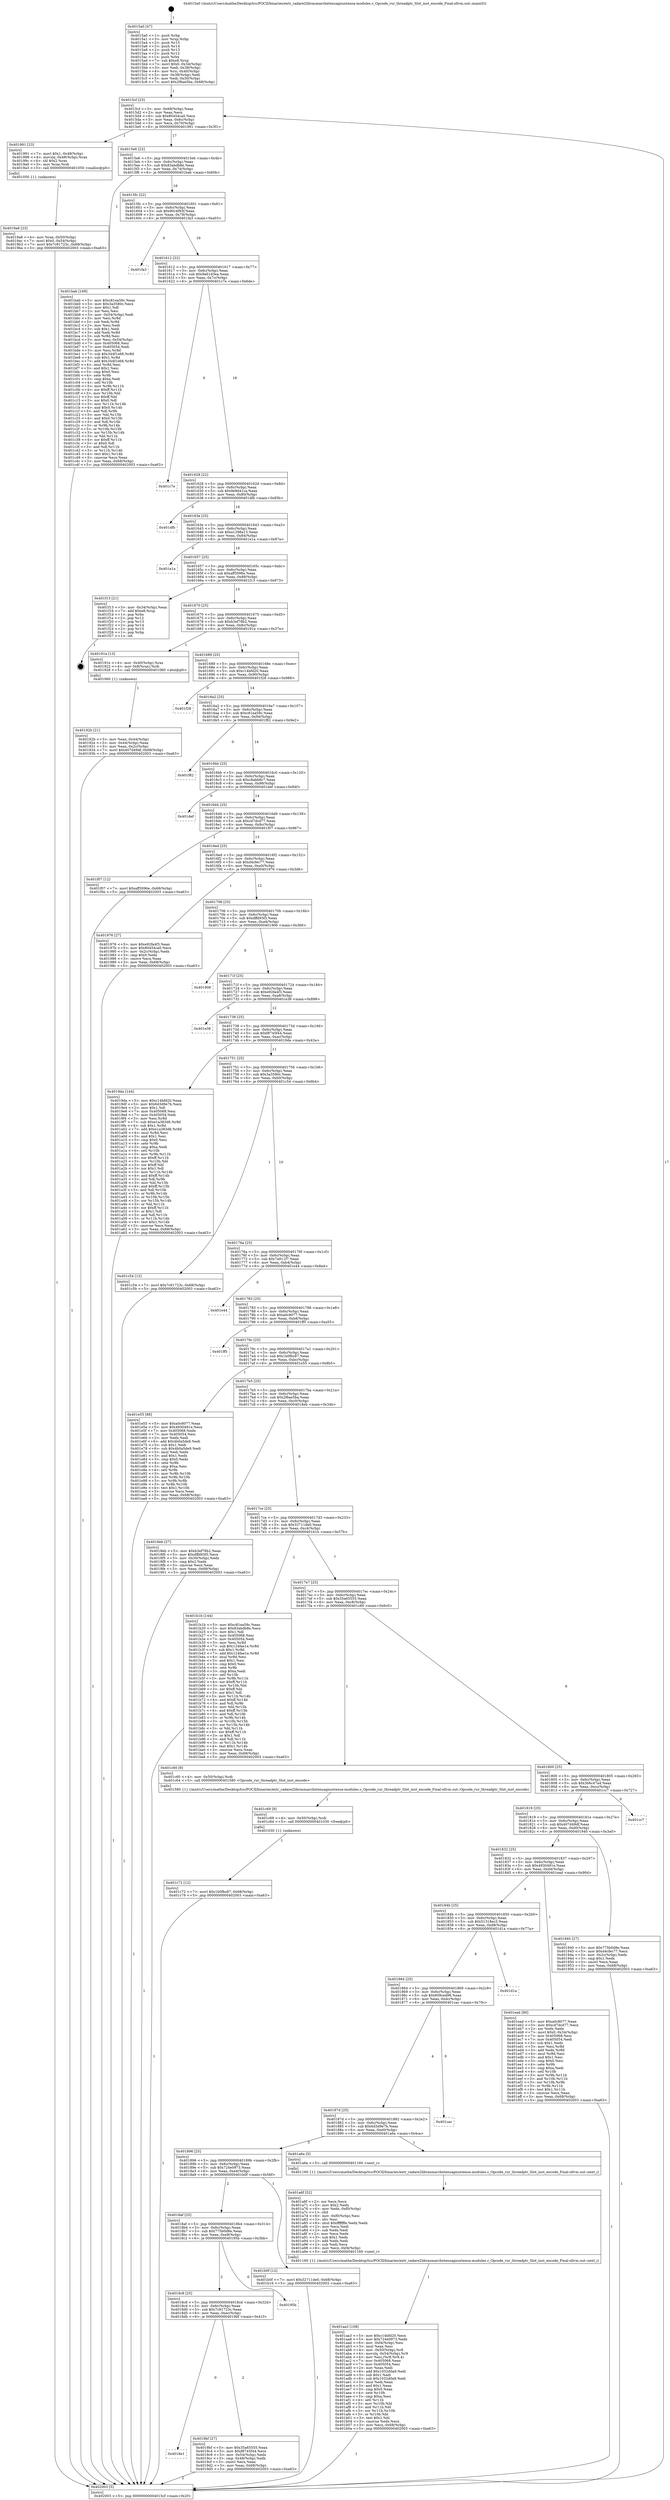 digraph "0x4015a0" {
  label = "0x4015a0 (/mnt/c/Users/mathe/Desktop/tcc/POCII/binaries/extr_radare2librasmarchxtensagnuxtensa-modules.c_Opcode_rur_threadptr_Slot_inst_encode_Final-ollvm.out::main(0))"
  labelloc = "t"
  node[shape=record]

  Entry [label="",width=0.3,height=0.3,shape=circle,fillcolor=black,style=filled]
  "0x4015cf" [label="{
     0x4015cf [23]\l
     | [instrs]\l
     &nbsp;&nbsp;0x4015cf \<+3\>: mov -0x68(%rbp),%eax\l
     &nbsp;&nbsp;0x4015d2 \<+2\>: mov %eax,%ecx\l
     &nbsp;&nbsp;0x4015d4 \<+6\>: sub $0x80454ca0,%ecx\l
     &nbsp;&nbsp;0x4015da \<+3\>: mov %eax,-0x6c(%rbp)\l
     &nbsp;&nbsp;0x4015dd \<+3\>: mov %ecx,-0x70(%rbp)\l
     &nbsp;&nbsp;0x4015e0 \<+6\>: je 0000000000401991 \<main+0x3f1\>\l
  }"]
  "0x401991" [label="{
     0x401991 [23]\l
     | [instrs]\l
     &nbsp;&nbsp;0x401991 \<+7\>: movl $0x1,-0x48(%rbp)\l
     &nbsp;&nbsp;0x401998 \<+4\>: movslq -0x48(%rbp),%rax\l
     &nbsp;&nbsp;0x40199c \<+4\>: shl $0x2,%rax\l
     &nbsp;&nbsp;0x4019a0 \<+3\>: mov %rax,%rdi\l
     &nbsp;&nbsp;0x4019a3 \<+5\>: call 0000000000401050 \<malloc@plt\>\l
     | [calls]\l
     &nbsp;&nbsp;0x401050 \{1\} (unknown)\l
  }"]
  "0x4015e6" [label="{
     0x4015e6 [22]\l
     | [instrs]\l
     &nbsp;&nbsp;0x4015e6 \<+5\>: jmp 00000000004015eb \<main+0x4b\>\l
     &nbsp;&nbsp;0x4015eb \<+3\>: mov -0x6c(%rbp),%eax\l
     &nbsp;&nbsp;0x4015ee \<+5\>: sub $0x83abdb8e,%eax\l
     &nbsp;&nbsp;0x4015f3 \<+3\>: mov %eax,-0x74(%rbp)\l
     &nbsp;&nbsp;0x4015f6 \<+6\>: je 0000000000401bab \<main+0x60b\>\l
  }"]
  Exit [label="",width=0.3,height=0.3,shape=circle,fillcolor=black,style=filled,peripheries=2]
  "0x401bab" [label="{
     0x401bab [169]\l
     | [instrs]\l
     &nbsp;&nbsp;0x401bab \<+5\>: mov $0xc81ea59c,%eax\l
     &nbsp;&nbsp;0x401bb0 \<+5\>: mov $0x3a3580c,%ecx\l
     &nbsp;&nbsp;0x401bb5 \<+2\>: mov $0x1,%dl\l
     &nbsp;&nbsp;0x401bb7 \<+2\>: xor %esi,%esi\l
     &nbsp;&nbsp;0x401bb9 \<+3\>: mov -0x54(%rbp),%edi\l
     &nbsp;&nbsp;0x401bbc \<+3\>: mov %esi,%r8d\l
     &nbsp;&nbsp;0x401bbf \<+3\>: sub %edi,%r8d\l
     &nbsp;&nbsp;0x401bc2 \<+2\>: mov %esi,%edi\l
     &nbsp;&nbsp;0x401bc4 \<+3\>: sub $0x1,%edi\l
     &nbsp;&nbsp;0x401bc7 \<+3\>: add %edi,%r8d\l
     &nbsp;&nbsp;0x401bca \<+3\>: sub %r8d,%esi\l
     &nbsp;&nbsp;0x401bcd \<+3\>: mov %esi,-0x54(%rbp)\l
     &nbsp;&nbsp;0x401bd0 \<+7\>: mov 0x405068,%esi\l
     &nbsp;&nbsp;0x401bd7 \<+7\>: mov 0x405054,%edi\l
     &nbsp;&nbsp;0x401bde \<+3\>: mov %esi,%r8d\l
     &nbsp;&nbsp;0x401be1 \<+7\>: sub $0x344f1e68,%r8d\l
     &nbsp;&nbsp;0x401be8 \<+4\>: sub $0x1,%r8d\l
     &nbsp;&nbsp;0x401bec \<+7\>: add $0x344f1e68,%r8d\l
     &nbsp;&nbsp;0x401bf3 \<+4\>: imul %r8d,%esi\l
     &nbsp;&nbsp;0x401bf7 \<+3\>: and $0x1,%esi\l
     &nbsp;&nbsp;0x401bfa \<+3\>: cmp $0x0,%esi\l
     &nbsp;&nbsp;0x401bfd \<+4\>: sete %r9b\l
     &nbsp;&nbsp;0x401c01 \<+3\>: cmp $0xa,%edi\l
     &nbsp;&nbsp;0x401c04 \<+4\>: setl %r10b\l
     &nbsp;&nbsp;0x401c08 \<+3\>: mov %r9b,%r11b\l
     &nbsp;&nbsp;0x401c0b \<+4\>: xor $0xff,%r11b\l
     &nbsp;&nbsp;0x401c0f \<+3\>: mov %r10b,%bl\l
     &nbsp;&nbsp;0x401c12 \<+3\>: xor $0xff,%bl\l
     &nbsp;&nbsp;0x401c15 \<+3\>: xor $0x0,%dl\l
     &nbsp;&nbsp;0x401c18 \<+3\>: mov %r11b,%r14b\l
     &nbsp;&nbsp;0x401c1b \<+4\>: and $0x0,%r14b\l
     &nbsp;&nbsp;0x401c1f \<+3\>: and %dl,%r9b\l
     &nbsp;&nbsp;0x401c22 \<+3\>: mov %bl,%r15b\l
     &nbsp;&nbsp;0x401c25 \<+4\>: and $0x0,%r15b\l
     &nbsp;&nbsp;0x401c29 \<+3\>: and %dl,%r10b\l
     &nbsp;&nbsp;0x401c2c \<+3\>: or %r9b,%r14b\l
     &nbsp;&nbsp;0x401c2f \<+3\>: or %r10b,%r15b\l
     &nbsp;&nbsp;0x401c32 \<+3\>: xor %r15b,%r14b\l
     &nbsp;&nbsp;0x401c35 \<+3\>: or %bl,%r11b\l
     &nbsp;&nbsp;0x401c38 \<+4\>: xor $0xff,%r11b\l
     &nbsp;&nbsp;0x401c3c \<+3\>: or $0x0,%dl\l
     &nbsp;&nbsp;0x401c3f \<+3\>: and %dl,%r11b\l
     &nbsp;&nbsp;0x401c42 \<+3\>: or %r11b,%r14b\l
     &nbsp;&nbsp;0x401c45 \<+4\>: test $0x1,%r14b\l
     &nbsp;&nbsp;0x401c49 \<+3\>: cmovne %ecx,%eax\l
     &nbsp;&nbsp;0x401c4c \<+3\>: mov %eax,-0x68(%rbp)\l
     &nbsp;&nbsp;0x401c4f \<+5\>: jmp 0000000000402003 \<main+0xa63\>\l
  }"]
  "0x4015fc" [label="{
     0x4015fc [22]\l
     | [instrs]\l
     &nbsp;&nbsp;0x4015fc \<+5\>: jmp 0000000000401601 \<main+0x61\>\l
     &nbsp;&nbsp;0x401601 \<+3\>: mov -0x6c(%rbp),%eax\l
     &nbsp;&nbsp;0x401604 \<+5\>: sub $0x90c4f93f,%eax\l
     &nbsp;&nbsp;0x401609 \<+3\>: mov %eax,-0x78(%rbp)\l
     &nbsp;&nbsp;0x40160c \<+6\>: je 0000000000401fa3 \<main+0xa03\>\l
  }"]
  "0x401c72" [label="{
     0x401c72 [12]\l
     | [instrs]\l
     &nbsp;&nbsp;0x401c72 \<+7\>: movl $0x1b0fbc87,-0x68(%rbp)\l
     &nbsp;&nbsp;0x401c79 \<+5\>: jmp 0000000000402003 \<main+0xa63\>\l
  }"]
  "0x401fa3" [label="{
     0x401fa3\l
  }", style=dashed]
  "0x401612" [label="{
     0x401612 [22]\l
     | [instrs]\l
     &nbsp;&nbsp;0x401612 \<+5\>: jmp 0000000000401617 \<main+0x77\>\l
     &nbsp;&nbsp;0x401617 \<+3\>: mov -0x6c(%rbp),%eax\l
     &nbsp;&nbsp;0x40161a \<+5\>: sub $0x9a61d3ea,%eax\l
     &nbsp;&nbsp;0x40161f \<+3\>: mov %eax,-0x7c(%rbp)\l
     &nbsp;&nbsp;0x401622 \<+6\>: je 0000000000401c7e \<main+0x6de\>\l
  }"]
  "0x401c69" [label="{
     0x401c69 [9]\l
     | [instrs]\l
     &nbsp;&nbsp;0x401c69 \<+4\>: mov -0x50(%rbp),%rdi\l
     &nbsp;&nbsp;0x401c6d \<+5\>: call 0000000000401030 \<free@plt\>\l
     | [calls]\l
     &nbsp;&nbsp;0x401030 \{1\} (unknown)\l
  }"]
  "0x401c7e" [label="{
     0x401c7e\l
  }", style=dashed]
  "0x401628" [label="{
     0x401628 [22]\l
     | [instrs]\l
     &nbsp;&nbsp;0x401628 \<+5\>: jmp 000000000040162d \<main+0x8d\>\l
     &nbsp;&nbsp;0x40162d \<+3\>: mov -0x6c(%rbp),%eax\l
     &nbsp;&nbsp;0x401630 \<+5\>: sub $0x9e9d41ca,%eax\l
     &nbsp;&nbsp;0x401635 \<+3\>: mov %eax,-0x80(%rbp)\l
     &nbsp;&nbsp;0x401638 \<+6\>: je 0000000000401dfb \<main+0x85b\>\l
  }"]
  "0x401aa3" [label="{
     0x401aa3 [108]\l
     | [instrs]\l
     &nbsp;&nbsp;0x401aa3 \<+5\>: mov $0xc14bfd20,%ecx\l
     &nbsp;&nbsp;0x401aa8 \<+5\>: mov $0x724e0973,%edx\l
     &nbsp;&nbsp;0x401aad \<+6\>: mov -0xf4(%rbp),%esi\l
     &nbsp;&nbsp;0x401ab3 \<+3\>: imul %eax,%esi\l
     &nbsp;&nbsp;0x401ab6 \<+4\>: mov -0x50(%rbp),%r8\l
     &nbsp;&nbsp;0x401aba \<+4\>: movslq -0x54(%rbp),%r9\l
     &nbsp;&nbsp;0x401abe \<+4\>: mov %esi,(%r8,%r9,4)\l
     &nbsp;&nbsp;0x401ac2 \<+7\>: mov 0x405068,%eax\l
     &nbsp;&nbsp;0x401ac9 \<+7\>: mov 0x405054,%esi\l
     &nbsp;&nbsp;0x401ad0 \<+2\>: mov %eax,%edi\l
     &nbsp;&nbsp;0x401ad2 \<+6\>: add $0x1032d0a9,%edi\l
     &nbsp;&nbsp;0x401ad8 \<+3\>: sub $0x1,%edi\l
     &nbsp;&nbsp;0x401adb \<+6\>: sub $0x1032d0a9,%edi\l
     &nbsp;&nbsp;0x401ae1 \<+3\>: imul %edi,%eax\l
     &nbsp;&nbsp;0x401ae4 \<+3\>: and $0x1,%eax\l
     &nbsp;&nbsp;0x401ae7 \<+3\>: cmp $0x0,%eax\l
     &nbsp;&nbsp;0x401aea \<+4\>: sete %r10b\l
     &nbsp;&nbsp;0x401aee \<+3\>: cmp $0xa,%esi\l
     &nbsp;&nbsp;0x401af1 \<+4\>: setl %r11b\l
     &nbsp;&nbsp;0x401af5 \<+3\>: mov %r10b,%bl\l
     &nbsp;&nbsp;0x401af8 \<+3\>: and %r11b,%bl\l
     &nbsp;&nbsp;0x401afb \<+3\>: xor %r11b,%r10b\l
     &nbsp;&nbsp;0x401afe \<+3\>: or %r10b,%bl\l
     &nbsp;&nbsp;0x401b01 \<+3\>: test $0x1,%bl\l
     &nbsp;&nbsp;0x401b04 \<+3\>: cmovne %edx,%ecx\l
     &nbsp;&nbsp;0x401b07 \<+3\>: mov %ecx,-0x68(%rbp)\l
     &nbsp;&nbsp;0x401b0a \<+5\>: jmp 0000000000402003 \<main+0xa63\>\l
  }"]
  "0x401dfb" [label="{
     0x401dfb\l
  }", style=dashed]
  "0x40163e" [label="{
     0x40163e [25]\l
     | [instrs]\l
     &nbsp;&nbsp;0x40163e \<+5\>: jmp 0000000000401643 \<main+0xa3\>\l
     &nbsp;&nbsp;0x401643 \<+3\>: mov -0x6c(%rbp),%eax\l
     &nbsp;&nbsp;0x401646 \<+5\>: sub $0xa1298a13,%eax\l
     &nbsp;&nbsp;0x40164b \<+6\>: mov %eax,-0x84(%rbp)\l
     &nbsp;&nbsp;0x401651 \<+6\>: je 0000000000401e1a \<main+0x87a\>\l
  }"]
  "0x401a6f" [label="{
     0x401a6f [52]\l
     | [instrs]\l
     &nbsp;&nbsp;0x401a6f \<+2\>: xor %ecx,%ecx\l
     &nbsp;&nbsp;0x401a71 \<+5\>: mov $0x2,%edx\l
     &nbsp;&nbsp;0x401a76 \<+6\>: mov %edx,-0xf0(%rbp)\l
     &nbsp;&nbsp;0x401a7c \<+1\>: cltd\l
     &nbsp;&nbsp;0x401a7d \<+6\>: mov -0xf0(%rbp),%esi\l
     &nbsp;&nbsp;0x401a83 \<+2\>: idiv %esi\l
     &nbsp;&nbsp;0x401a85 \<+6\>: imul $0xfffffffe,%edx,%edx\l
     &nbsp;&nbsp;0x401a8b \<+2\>: mov %ecx,%edi\l
     &nbsp;&nbsp;0x401a8d \<+2\>: sub %edx,%edi\l
     &nbsp;&nbsp;0x401a8f \<+2\>: mov %ecx,%edx\l
     &nbsp;&nbsp;0x401a91 \<+3\>: sub $0x1,%edx\l
     &nbsp;&nbsp;0x401a94 \<+2\>: add %edx,%edi\l
     &nbsp;&nbsp;0x401a96 \<+2\>: sub %edi,%ecx\l
     &nbsp;&nbsp;0x401a98 \<+6\>: mov %ecx,-0xf4(%rbp)\l
     &nbsp;&nbsp;0x401a9e \<+5\>: call 0000000000401160 \<next_i\>\l
     | [calls]\l
     &nbsp;&nbsp;0x401160 \{1\} (/mnt/c/Users/mathe/Desktop/tcc/POCII/binaries/extr_radare2librasmarchxtensagnuxtensa-modules.c_Opcode_rur_threadptr_Slot_inst_encode_Final-ollvm.out::next_i)\l
  }"]
  "0x401e1a" [label="{
     0x401e1a\l
  }", style=dashed]
  "0x401657" [label="{
     0x401657 [25]\l
     | [instrs]\l
     &nbsp;&nbsp;0x401657 \<+5\>: jmp 000000000040165c \<main+0xbc\>\l
     &nbsp;&nbsp;0x40165c \<+3\>: mov -0x6c(%rbp),%eax\l
     &nbsp;&nbsp;0x40165f \<+5\>: sub $0xaff3096e,%eax\l
     &nbsp;&nbsp;0x401664 \<+6\>: mov %eax,-0x88(%rbp)\l
     &nbsp;&nbsp;0x40166a \<+6\>: je 0000000000401f13 \<main+0x973\>\l
  }"]
  "0x4018e1" [label="{
     0x4018e1\l
  }", style=dashed]
  "0x401f13" [label="{
     0x401f13 [21]\l
     | [instrs]\l
     &nbsp;&nbsp;0x401f13 \<+3\>: mov -0x34(%rbp),%eax\l
     &nbsp;&nbsp;0x401f16 \<+7\>: add $0xe8,%rsp\l
     &nbsp;&nbsp;0x401f1d \<+1\>: pop %rbx\l
     &nbsp;&nbsp;0x401f1e \<+2\>: pop %r12\l
     &nbsp;&nbsp;0x401f20 \<+2\>: pop %r13\l
     &nbsp;&nbsp;0x401f22 \<+2\>: pop %r14\l
     &nbsp;&nbsp;0x401f24 \<+2\>: pop %r15\l
     &nbsp;&nbsp;0x401f26 \<+1\>: pop %rbp\l
     &nbsp;&nbsp;0x401f27 \<+1\>: ret\l
  }"]
  "0x401670" [label="{
     0x401670 [25]\l
     | [instrs]\l
     &nbsp;&nbsp;0x401670 \<+5\>: jmp 0000000000401675 \<main+0xd5\>\l
     &nbsp;&nbsp;0x401675 \<+3\>: mov -0x6c(%rbp),%eax\l
     &nbsp;&nbsp;0x401678 \<+5\>: sub $0xb3ef78b2,%eax\l
     &nbsp;&nbsp;0x40167d \<+6\>: mov %eax,-0x8c(%rbp)\l
     &nbsp;&nbsp;0x401683 \<+6\>: je 000000000040191e \<main+0x37e\>\l
  }"]
  "0x4019bf" [label="{
     0x4019bf [27]\l
     | [instrs]\l
     &nbsp;&nbsp;0x4019bf \<+5\>: mov $0x35a65555,%eax\l
     &nbsp;&nbsp;0x4019c4 \<+5\>: mov $0xf8745f44,%ecx\l
     &nbsp;&nbsp;0x4019c9 \<+3\>: mov -0x54(%rbp),%edx\l
     &nbsp;&nbsp;0x4019cc \<+3\>: cmp -0x48(%rbp),%edx\l
     &nbsp;&nbsp;0x4019cf \<+3\>: cmovl %ecx,%eax\l
     &nbsp;&nbsp;0x4019d2 \<+3\>: mov %eax,-0x68(%rbp)\l
     &nbsp;&nbsp;0x4019d5 \<+5\>: jmp 0000000000402003 \<main+0xa63\>\l
  }"]
  "0x40191e" [label="{
     0x40191e [13]\l
     | [instrs]\l
     &nbsp;&nbsp;0x40191e \<+4\>: mov -0x40(%rbp),%rax\l
     &nbsp;&nbsp;0x401922 \<+4\>: mov 0x8(%rax),%rdi\l
     &nbsp;&nbsp;0x401926 \<+5\>: call 0000000000401060 \<atoi@plt\>\l
     | [calls]\l
     &nbsp;&nbsp;0x401060 \{1\} (unknown)\l
  }"]
  "0x401689" [label="{
     0x401689 [25]\l
     | [instrs]\l
     &nbsp;&nbsp;0x401689 \<+5\>: jmp 000000000040168e \<main+0xee\>\l
     &nbsp;&nbsp;0x40168e \<+3\>: mov -0x6c(%rbp),%eax\l
     &nbsp;&nbsp;0x401691 \<+5\>: sub $0xc14bfd20,%eax\l
     &nbsp;&nbsp;0x401696 \<+6\>: mov %eax,-0x90(%rbp)\l
     &nbsp;&nbsp;0x40169c \<+6\>: je 0000000000401f28 \<main+0x988\>\l
  }"]
  "0x4018c8" [label="{
     0x4018c8 [25]\l
     | [instrs]\l
     &nbsp;&nbsp;0x4018c8 \<+5\>: jmp 00000000004018cd \<main+0x32d\>\l
     &nbsp;&nbsp;0x4018cd \<+3\>: mov -0x6c(%rbp),%eax\l
     &nbsp;&nbsp;0x4018d0 \<+5\>: sub $0x7c91723c,%eax\l
     &nbsp;&nbsp;0x4018d5 \<+6\>: mov %eax,-0xec(%rbp)\l
     &nbsp;&nbsp;0x4018db \<+6\>: je 00000000004019bf \<main+0x41f\>\l
  }"]
  "0x401f28" [label="{
     0x401f28\l
  }", style=dashed]
  "0x4016a2" [label="{
     0x4016a2 [25]\l
     | [instrs]\l
     &nbsp;&nbsp;0x4016a2 \<+5\>: jmp 00000000004016a7 \<main+0x107\>\l
     &nbsp;&nbsp;0x4016a7 \<+3\>: mov -0x6c(%rbp),%eax\l
     &nbsp;&nbsp;0x4016aa \<+5\>: sub $0xc81ea59c,%eax\l
     &nbsp;&nbsp;0x4016af \<+6\>: mov %eax,-0x94(%rbp)\l
     &nbsp;&nbsp;0x4016b5 \<+6\>: je 0000000000401f82 \<main+0x9e2\>\l
  }"]
  "0x40195b" [label="{
     0x40195b\l
  }", style=dashed]
  "0x401f82" [label="{
     0x401f82\l
  }", style=dashed]
  "0x4016bb" [label="{
     0x4016bb [25]\l
     | [instrs]\l
     &nbsp;&nbsp;0x4016bb \<+5\>: jmp 00000000004016c0 \<main+0x120\>\l
     &nbsp;&nbsp;0x4016c0 \<+3\>: mov -0x6c(%rbp),%eax\l
     &nbsp;&nbsp;0x4016c3 \<+5\>: sub $0xc8abb8c7,%eax\l
     &nbsp;&nbsp;0x4016c8 \<+6\>: mov %eax,-0x98(%rbp)\l
     &nbsp;&nbsp;0x4016ce \<+6\>: je 0000000000401def \<main+0x84f\>\l
  }"]
  "0x4018af" [label="{
     0x4018af [25]\l
     | [instrs]\l
     &nbsp;&nbsp;0x4018af \<+5\>: jmp 00000000004018b4 \<main+0x314\>\l
     &nbsp;&nbsp;0x4018b4 \<+3\>: mov -0x6c(%rbp),%eax\l
     &nbsp;&nbsp;0x4018b7 \<+5\>: sub $0x775b0d8e,%eax\l
     &nbsp;&nbsp;0x4018bc \<+6\>: mov %eax,-0xe8(%rbp)\l
     &nbsp;&nbsp;0x4018c2 \<+6\>: je 000000000040195b \<main+0x3bb\>\l
  }"]
  "0x401def" [label="{
     0x401def\l
  }", style=dashed]
  "0x4016d4" [label="{
     0x4016d4 [25]\l
     | [instrs]\l
     &nbsp;&nbsp;0x4016d4 \<+5\>: jmp 00000000004016d9 \<main+0x139\>\l
     &nbsp;&nbsp;0x4016d9 \<+3\>: mov -0x6c(%rbp),%eax\l
     &nbsp;&nbsp;0x4016dc \<+5\>: sub $0xcd7dcd77,%eax\l
     &nbsp;&nbsp;0x4016e1 \<+6\>: mov %eax,-0x9c(%rbp)\l
     &nbsp;&nbsp;0x4016e7 \<+6\>: je 0000000000401f07 \<main+0x967\>\l
  }"]
  "0x401b0f" [label="{
     0x401b0f [12]\l
     | [instrs]\l
     &nbsp;&nbsp;0x401b0f \<+7\>: movl $0x32711de0,-0x68(%rbp)\l
     &nbsp;&nbsp;0x401b16 \<+5\>: jmp 0000000000402003 \<main+0xa63\>\l
  }"]
  "0x401f07" [label="{
     0x401f07 [12]\l
     | [instrs]\l
     &nbsp;&nbsp;0x401f07 \<+7\>: movl $0xaff3096e,-0x68(%rbp)\l
     &nbsp;&nbsp;0x401f0e \<+5\>: jmp 0000000000402003 \<main+0xa63\>\l
  }"]
  "0x4016ed" [label="{
     0x4016ed [25]\l
     | [instrs]\l
     &nbsp;&nbsp;0x4016ed \<+5\>: jmp 00000000004016f2 \<main+0x152\>\l
     &nbsp;&nbsp;0x4016f2 \<+3\>: mov -0x6c(%rbp),%eax\l
     &nbsp;&nbsp;0x4016f5 \<+5\>: sub $0xd4cfec77,%eax\l
     &nbsp;&nbsp;0x4016fa \<+6\>: mov %eax,-0xa0(%rbp)\l
     &nbsp;&nbsp;0x401700 \<+6\>: je 0000000000401976 \<main+0x3d6\>\l
  }"]
  "0x401896" [label="{
     0x401896 [25]\l
     | [instrs]\l
     &nbsp;&nbsp;0x401896 \<+5\>: jmp 000000000040189b \<main+0x2fb\>\l
     &nbsp;&nbsp;0x40189b \<+3\>: mov -0x6c(%rbp),%eax\l
     &nbsp;&nbsp;0x40189e \<+5\>: sub $0x724e0973,%eax\l
     &nbsp;&nbsp;0x4018a3 \<+6\>: mov %eax,-0xe4(%rbp)\l
     &nbsp;&nbsp;0x4018a9 \<+6\>: je 0000000000401b0f \<main+0x56f\>\l
  }"]
  "0x401976" [label="{
     0x401976 [27]\l
     | [instrs]\l
     &nbsp;&nbsp;0x401976 \<+5\>: mov $0xe92fa4f3,%eax\l
     &nbsp;&nbsp;0x40197b \<+5\>: mov $0x80454ca0,%ecx\l
     &nbsp;&nbsp;0x401980 \<+3\>: mov -0x2c(%rbp),%edx\l
     &nbsp;&nbsp;0x401983 \<+3\>: cmp $0x0,%edx\l
     &nbsp;&nbsp;0x401986 \<+3\>: cmove %ecx,%eax\l
     &nbsp;&nbsp;0x401989 \<+3\>: mov %eax,-0x68(%rbp)\l
     &nbsp;&nbsp;0x40198c \<+5\>: jmp 0000000000402003 \<main+0xa63\>\l
  }"]
  "0x401706" [label="{
     0x401706 [25]\l
     | [instrs]\l
     &nbsp;&nbsp;0x401706 \<+5\>: jmp 000000000040170b \<main+0x16b\>\l
     &nbsp;&nbsp;0x40170b \<+3\>: mov -0x6c(%rbp),%eax\l
     &nbsp;&nbsp;0x40170e \<+5\>: sub $0xdffd93f3,%eax\l
     &nbsp;&nbsp;0x401713 \<+6\>: mov %eax,-0xa4(%rbp)\l
     &nbsp;&nbsp;0x401719 \<+6\>: je 0000000000401906 \<main+0x366\>\l
  }"]
  "0x401a6a" [label="{
     0x401a6a [5]\l
     | [instrs]\l
     &nbsp;&nbsp;0x401a6a \<+5\>: call 0000000000401160 \<next_i\>\l
     | [calls]\l
     &nbsp;&nbsp;0x401160 \{1\} (/mnt/c/Users/mathe/Desktop/tcc/POCII/binaries/extr_radare2librasmarchxtensagnuxtensa-modules.c_Opcode_rur_threadptr_Slot_inst_encode_Final-ollvm.out::next_i)\l
  }"]
  "0x401906" [label="{
     0x401906\l
  }", style=dashed]
  "0x40171f" [label="{
     0x40171f [25]\l
     | [instrs]\l
     &nbsp;&nbsp;0x40171f \<+5\>: jmp 0000000000401724 \<main+0x184\>\l
     &nbsp;&nbsp;0x401724 \<+3\>: mov -0x6c(%rbp),%eax\l
     &nbsp;&nbsp;0x401727 \<+5\>: sub $0xe92fa4f3,%eax\l
     &nbsp;&nbsp;0x40172c \<+6\>: mov %eax,-0xa8(%rbp)\l
     &nbsp;&nbsp;0x401732 \<+6\>: je 0000000000401e38 \<main+0x898\>\l
  }"]
  "0x40187d" [label="{
     0x40187d [25]\l
     | [instrs]\l
     &nbsp;&nbsp;0x40187d \<+5\>: jmp 0000000000401882 \<main+0x2e2\>\l
     &nbsp;&nbsp;0x401882 \<+3\>: mov -0x6c(%rbp),%eax\l
     &nbsp;&nbsp;0x401885 \<+5\>: sub $0x6d3d9e7b,%eax\l
     &nbsp;&nbsp;0x40188a \<+6\>: mov %eax,-0xe0(%rbp)\l
     &nbsp;&nbsp;0x401890 \<+6\>: je 0000000000401a6a \<main+0x4ca\>\l
  }"]
  "0x401e38" [label="{
     0x401e38\l
  }", style=dashed]
  "0x401738" [label="{
     0x401738 [25]\l
     | [instrs]\l
     &nbsp;&nbsp;0x401738 \<+5\>: jmp 000000000040173d \<main+0x19d\>\l
     &nbsp;&nbsp;0x40173d \<+3\>: mov -0x6c(%rbp),%eax\l
     &nbsp;&nbsp;0x401740 \<+5\>: sub $0xf8745f44,%eax\l
     &nbsp;&nbsp;0x401745 \<+6\>: mov %eax,-0xac(%rbp)\l
     &nbsp;&nbsp;0x40174b \<+6\>: je 00000000004019da \<main+0x43a\>\l
  }"]
  "0x401cac" [label="{
     0x401cac\l
  }", style=dashed]
  "0x4019da" [label="{
     0x4019da [144]\l
     | [instrs]\l
     &nbsp;&nbsp;0x4019da \<+5\>: mov $0xc14bfd20,%eax\l
     &nbsp;&nbsp;0x4019df \<+5\>: mov $0x6d3d9e7b,%ecx\l
     &nbsp;&nbsp;0x4019e4 \<+2\>: mov $0x1,%dl\l
     &nbsp;&nbsp;0x4019e6 \<+7\>: mov 0x405068,%esi\l
     &nbsp;&nbsp;0x4019ed \<+7\>: mov 0x405054,%edi\l
     &nbsp;&nbsp;0x4019f4 \<+3\>: mov %esi,%r8d\l
     &nbsp;&nbsp;0x4019f7 \<+7\>: sub $0xe1a383d6,%r8d\l
     &nbsp;&nbsp;0x4019fe \<+4\>: sub $0x1,%r8d\l
     &nbsp;&nbsp;0x401a02 \<+7\>: add $0xe1a383d6,%r8d\l
     &nbsp;&nbsp;0x401a09 \<+4\>: imul %r8d,%esi\l
     &nbsp;&nbsp;0x401a0d \<+3\>: and $0x1,%esi\l
     &nbsp;&nbsp;0x401a10 \<+3\>: cmp $0x0,%esi\l
     &nbsp;&nbsp;0x401a13 \<+4\>: sete %r9b\l
     &nbsp;&nbsp;0x401a17 \<+3\>: cmp $0xa,%edi\l
     &nbsp;&nbsp;0x401a1a \<+4\>: setl %r10b\l
     &nbsp;&nbsp;0x401a1e \<+3\>: mov %r9b,%r11b\l
     &nbsp;&nbsp;0x401a21 \<+4\>: xor $0xff,%r11b\l
     &nbsp;&nbsp;0x401a25 \<+3\>: mov %r10b,%bl\l
     &nbsp;&nbsp;0x401a28 \<+3\>: xor $0xff,%bl\l
     &nbsp;&nbsp;0x401a2b \<+3\>: xor $0x1,%dl\l
     &nbsp;&nbsp;0x401a2e \<+3\>: mov %r11b,%r14b\l
     &nbsp;&nbsp;0x401a31 \<+4\>: and $0xff,%r14b\l
     &nbsp;&nbsp;0x401a35 \<+3\>: and %dl,%r9b\l
     &nbsp;&nbsp;0x401a38 \<+3\>: mov %bl,%r15b\l
     &nbsp;&nbsp;0x401a3b \<+4\>: and $0xff,%r15b\l
     &nbsp;&nbsp;0x401a3f \<+3\>: and %dl,%r10b\l
     &nbsp;&nbsp;0x401a42 \<+3\>: or %r9b,%r14b\l
     &nbsp;&nbsp;0x401a45 \<+3\>: or %r10b,%r15b\l
     &nbsp;&nbsp;0x401a48 \<+3\>: xor %r15b,%r14b\l
     &nbsp;&nbsp;0x401a4b \<+3\>: or %bl,%r11b\l
     &nbsp;&nbsp;0x401a4e \<+4\>: xor $0xff,%r11b\l
     &nbsp;&nbsp;0x401a52 \<+3\>: or $0x1,%dl\l
     &nbsp;&nbsp;0x401a55 \<+3\>: and %dl,%r11b\l
     &nbsp;&nbsp;0x401a58 \<+3\>: or %r11b,%r14b\l
     &nbsp;&nbsp;0x401a5b \<+4\>: test $0x1,%r14b\l
     &nbsp;&nbsp;0x401a5f \<+3\>: cmovne %ecx,%eax\l
     &nbsp;&nbsp;0x401a62 \<+3\>: mov %eax,-0x68(%rbp)\l
     &nbsp;&nbsp;0x401a65 \<+5\>: jmp 0000000000402003 \<main+0xa63\>\l
  }"]
  "0x401751" [label="{
     0x401751 [25]\l
     | [instrs]\l
     &nbsp;&nbsp;0x401751 \<+5\>: jmp 0000000000401756 \<main+0x1b6\>\l
     &nbsp;&nbsp;0x401756 \<+3\>: mov -0x6c(%rbp),%eax\l
     &nbsp;&nbsp;0x401759 \<+5\>: sub $0x3a3580c,%eax\l
     &nbsp;&nbsp;0x40175e \<+6\>: mov %eax,-0xb0(%rbp)\l
     &nbsp;&nbsp;0x401764 \<+6\>: je 0000000000401c54 \<main+0x6b4\>\l
  }"]
  "0x401864" [label="{
     0x401864 [25]\l
     | [instrs]\l
     &nbsp;&nbsp;0x401864 \<+5\>: jmp 0000000000401869 \<main+0x2c9\>\l
     &nbsp;&nbsp;0x401869 \<+3\>: mov -0x6c(%rbp),%eax\l
     &nbsp;&nbsp;0x40186c \<+5\>: sub $0x609ced96,%eax\l
     &nbsp;&nbsp;0x401871 \<+6\>: mov %eax,-0xdc(%rbp)\l
     &nbsp;&nbsp;0x401877 \<+6\>: je 0000000000401cac \<main+0x70c\>\l
  }"]
  "0x401c54" [label="{
     0x401c54 [12]\l
     | [instrs]\l
     &nbsp;&nbsp;0x401c54 \<+7\>: movl $0x7c91723c,-0x68(%rbp)\l
     &nbsp;&nbsp;0x401c5b \<+5\>: jmp 0000000000402003 \<main+0xa63\>\l
  }"]
  "0x40176a" [label="{
     0x40176a [25]\l
     | [instrs]\l
     &nbsp;&nbsp;0x40176a \<+5\>: jmp 000000000040176f \<main+0x1cf\>\l
     &nbsp;&nbsp;0x40176f \<+3\>: mov -0x6c(%rbp),%eax\l
     &nbsp;&nbsp;0x401772 \<+5\>: sub $0x7a911f7,%eax\l
     &nbsp;&nbsp;0x401777 \<+6\>: mov %eax,-0xb4(%rbp)\l
     &nbsp;&nbsp;0x40177d \<+6\>: je 0000000000401e44 \<main+0x8a4\>\l
  }"]
  "0x401d1a" [label="{
     0x401d1a\l
  }", style=dashed]
  "0x401e44" [label="{
     0x401e44\l
  }", style=dashed]
  "0x401783" [label="{
     0x401783 [25]\l
     | [instrs]\l
     &nbsp;&nbsp;0x401783 \<+5\>: jmp 0000000000401788 \<main+0x1e8\>\l
     &nbsp;&nbsp;0x401788 \<+3\>: mov -0x6c(%rbp),%eax\l
     &nbsp;&nbsp;0x40178b \<+5\>: sub $0xa0c8077,%eax\l
     &nbsp;&nbsp;0x401790 \<+6\>: mov %eax,-0xb8(%rbp)\l
     &nbsp;&nbsp;0x401796 \<+6\>: je 0000000000401ff5 \<main+0xa55\>\l
  }"]
  "0x40184b" [label="{
     0x40184b [25]\l
     | [instrs]\l
     &nbsp;&nbsp;0x40184b \<+5\>: jmp 0000000000401850 \<main+0x2b0\>\l
     &nbsp;&nbsp;0x401850 \<+3\>: mov -0x6c(%rbp),%eax\l
     &nbsp;&nbsp;0x401853 \<+5\>: sub $0x51318ec3,%eax\l
     &nbsp;&nbsp;0x401858 \<+6\>: mov %eax,-0xd8(%rbp)\l
     &nbsp;&nbsp;0x40185e \<+6\>: je 0000000000401d1a \<main+0x77a\>\l
  }"]
  "0x401ff5" [label="{
     0x401ff5\l
  }", style=dashed]
  "0x40179c" [label="{
     0x40179c [25]\l
     | [instrs]\l
     &nbsp;&nbsp;0x40179c \<+5\>: jmp 00000000004017a1 \<main+0x201\>\l
     &nbsp;&nbsp;0x4017a1 \<+3\>: mov -0x6c(%rbp),%eax\l
     &nbsp;&nbsp;0x4017a4 \<+5\>: sub $0x1b0fbc87,%eax\l
     &nbsp;&nbsp;0x4017a9 \<+6\>: mov %eax,-0xbc(%rbp)\l
     &nbsp;&nbsp;0x4017af \<+6\>: je 0000000000401e55 \<main+0x8b5\>\l
  }"]
  "0x401ead" [label="{
     0x401ead [90]\l
     | [instrs]\l
     &nbsp;&nbsp;0x401ead \<+5\>: mov $0xa0c8077,%eax\l
     &nbsp;&nbsp;0x401eb2 \<+5\>: mov $0xcd7dcd77,%ecx\l
     &nbsp;&nbsp;0x401eb7 \<+2\>: xor %edx,%edx\l
     &nbsp;&nbsp;0x401eb9 \<+7\>: movl $0x0,-0x34(%rbp)\l
     &nbsp;&nbsp;0x401ec0 \<+7\>: mov 0x405068,%esi\l
     &nbsp;&nbsp;0x401ec7 \<+7\>: mov 0x405054,%edi\l
     &nbsp;&nbsp;0x401ece \<+3\>: sub $0x1,%edx\l
     &nbsp;&nbsp;0x401ed1 \<+3\>: mov %esi,%r8d\l
     &nbsp;&nbsp;0x401ed4 \<+3\>: add %edx,%r8d\l
     &nbsp;&nbsp;0x401ed7 \<+4\>: imul %r8d,%esi\l
     &nbsp;&nbsp;0x401edb \<+3\>: and $0x1,%esi\l
     &nbsp;&nbsp;0x401ede \<+3\>: cmp $0x0,%esi\l
     &nbsp;&nbsp;0x401ee1 \<+4\>: sete %r9b\l
     &nbsp;&nbsp;0x401ee5 \<+3\>: cmp $0xa,%edi\l
     &nbsp;&nbsp;0x401ee8 \<+4\>: setl %r10b\l
     &nbsp;&nbsp;0x401eec \<+3\>: mov %r9b,%r11b\l
     &nbsp;&nbsp;0x401eef \<+3\>: and %r10b,%r11b\l
     &nbsp;&nbsp;0x401ef2 \<+3\>: xor %r10b,%r9b\l
     &nbsp;&nbsp;0x401ef5 \<+3\>: or %r9b,%r11b\l
     &nbsp;&nbsp;0x401ef8 \<+4\>: test $0x1,%r11b\l
     &nbsp;&nbsp;0x401efc \<+3\>: cmovne %ecx,%eax\l
     &nbsp;&nbsp;0x401eff \<+3\>: mov %eax,-0x68(%rbp)\l
     &nbsp;&nbsp;0x401f02 \<+5\>: jmp 0000000000402003 \<main+0xa63\>\l
  }"]
  "0x401e55" [label="{
     0x401e55 [88]\l
     | [instrs]\l
     &nbsp;&nbsp;0x401e55 \<+5\>: mov $0xa0c8077,%eax\l
     &nbsp;&nbsp;0x401e5a \<+5\>: mov $0x4930491e,%ecx\l
     &nbsp;&nbsp;0x401e5f \<+7\>: mov 0x405068,%edx\l
     &nbsp;&nbsp;0x401e66 \<+7\>: mov 0x405054,%esi\l
     &nbsp;&nbsp;0x401e6d \<+2\>: mov %edx,%edi\l
     &nbsp;&nbsp;0x401e6f \<+6\>: add $0x4b0a5de9,%edi\l
     &nbsp;&nbsp;0x401e75 \<+3\>: sub $0x1,%edi\l
     &nbsp;&nbsp;0x401e78 \<+6\>: sub $0x4b0a5de9,%edi\l
     &nbsp;&nbsp;0x401e7e \<+3\>: imul %edi,%edx\l
     &nbsp;&nbsp;0x401e81 \<+3\>: and $0x1,%edx\l
     &nbsp;&nbsp;0x401e84 \<+3\>: cmp $0x0,%edx\l
     &nbsp;&nbsp;0x401e87 \<+4\>: sete %r8b\l
     &nbsp;&nbsp;0x401e8b \<+3\>: cmp $0xa,%esi\l
     &nbsp;&nbsp;0x401e8e \<+4\>: setl %r9b\l
     &nbsp;&nbsp;0x401e92 \<+3\>: mov %r8b,%r10b\l
     &nbsp;&nbsp;0x401e95 \<+3\>: and %r9b,%r10b\l
     &nbsp;&nbsp;0x401e98 \<+3\>: xor %r9b,%r8b\l
     &nbsp;&nbsp;0x401e9b \<+3\>: or %r8b,%r10b\l
     &nbsp;&nbsp;0x401e9e \<+4\>: test $0x1,%r10b\l
     &nbsp;&nbsp;0x401ea2 \<+3\>: cmovne %ecx,%eax\l
     &nbsp;&nbsp;0x401ea5 \<+3\>: mov %eax,-0x68(%rbp)\l
     &nbsp;&nbsp;0x401ea8 \<+5\>: jmp 0000000000402003 \<main+0xa63\>\l
  }"]
  "0x4017b5" [label="{
     0x4017b5 [25]\l
     | [instrs]\l
     &nbsp;&nbsp;0x4017b5 \<+5\>: jmp 00000000004017ba \<main+0x21a\>\l
     &nbsp;&nbsp;0x4017ba \<+3\>: mov -0x6c(%rbp),%eax\l
     &nbsp;&nbsp;0x4017bd \<+5\>: sub $0x2f6ae5ba,%eax\l
     &nbsp;&nbsp;0x4017c2 \<+6\>: mov %eax,-0xc0(%rbp)\l
     &nbsp;&nbsp;0x4017c8 \<+6\>: je 00000000004018eb \<main+0x34b\>\l
  }"]
  "0x4019a8" [label="{
     0x4019a8 [23]\l
     | [instrs]\l
     &nbsp;&nbsp;0x4019a8 \<+4\>: mov %rax,-0x50(%rbp)\l
     &nbsp;&nbsp;0x4019ac \<+7\>: movl $0x0,-0x54(%rbp)\l
     &nbsp;&nbsp;0x4019b3 \<+7\>: movl $0x7c91723c,-0x68(%rbp)\l
     &nbsp;&nbsp;0x4019ba \<+5\>: jmp 0000000000402003 \<main+0xa63\>\l
  }"]
  "0x4018eb" [label="{
     0x4018eb [27]\l
     | [instrs]\l
     &nbsp;&nbsp;0x4018eb \<+5\>: mov $0xb3ef78b2,%eax\l
     &nbsp;&nbsp;0x4018f0 \<+5\>: mov $0xdffd93f3,%ecx\l
     &nbsp;&nbsp;0x4018f5 \<+3\>: mov -0x30(%rbp),%edx\l
     &nbsp;&nbsp;0x4018f8 \<+3\>: cmp $0x2,%edx\l
     &nbsp;&nbsp;0x4018fb \<+3\>: cmovne %ecx,%eax\l
     &nbsp;&nbsp;0x4018fe \<+3\>: mov %eax,-0x68(%rbp)\l
     &nbsp;&nbsp;0x401901 \<+5\>: jmp 0000000000402003 \<main+0xa63\>\l
  }"]
  "0x4017ce" [label="{
     0x4017ce [25]\l
     | [instrs]\l
     &nbsp;&nbsp;0x4017ce \<+5\>: jmp 00000000004017d3 \<main+0x233\>\l
     &nbsp;&nbsp;0x4017d3 \<+3\>: mov -0x6c(%rbp),%eax\l
     &nbsp;&nbsp;0x4017d6 \<+5\>: sub $0x32711de0,%eax\l
     &nbsp;&nbsp;0x4017db \<+6\>: mov %eax,-0xc4(%rbp)\l
     &nbsp;&nbsp;0x4017e1 \<+6\>: je 0000000000401b1b \<main+0x57b\>\l
  }"]
  "0x402003" [label="{
     0x402003 [5]\l
     | [instrs]\l
     &nbsp;&nbsp;0x402003 \<+5\>: jmp 00000000004015cf \<main+0x2f\>\l
  }"]
  "0x4015a0" [label="{
     0x4015a0 [47]\l
     | [instrs]\l
     &nbsp;&nbsp;0x4015a0 \<+1\>: push %rbp\l
     &nbsp;&nbsp;0x4015a1 \<+3\>: mov %rsp,%rbp\l
     &nbsp;&nbsp;0x4015a4 \<+2\>: push %r15\l
     &nbsp;&nbsp;0x4015a6 \<+2\>: push %r14\l
     &nbsp;&nbsp;0x4015a8 \<+2\>: push %r13\l
     &nbsp;&nbsp;0x4015aa \<+2\>: push %r12\l
     &nbsp;&nbsp;0x4015ac \<+1\>: push %rbx\l
     &nbsp;&nbsp;0x4015ad \<+7\>: sub $0xe8,%rsp\l
     &nbsp;&nbsp;0x4015b4 \<+7\>: movl $0x0,-0x34(%rbp)\l
     &nbsp;&nbsp;0x4015bb \<+3\>: mov %edi,-0x38(%rbp)\l
     &nbsp;&nbsp;0x4015be \<+4\>: mov %rsi,-0x40(%rbp)\l
     &nbsp;&nbsp;0x4015c2 \<+3\>: mov -0x38(%rbp),%edi\l
     &nbsp;&nbsp;0x4015c5 \<+3\>: mov %edi,-0x30(%rbp)\l
     &nbsp;&nbsp;0x4015c8 \<+7\>: movl $0x2f6ae5ba,-0x68(%rbp)\l
  }"]
  "0x40192b" [label="{
     0x40192b [21]\l
     | [instrs]\l
     &nbsp;&nbsp;0x40192b \<+3\>: mov %eax,-0x44(%rbp)\l
     &nbsp;&nbsp;0x40192e \<+3\>: mov -0x44(%rbp),%eax\l
     &nbsp;&nbsp;0x401931 \<+3\>: mov %eax,-0x2c(%rbp)\l
     &nbsp;&nbsp;0x401934 \<+7\>: movl $0x407d49df,-0x68(%rbp)\l
     &nbsp;&nbsp;0x40193b \<+5\>: jmp 0000000000402003 \<main+0xa63\>\l
  }"]
  "0x401832" [label="{
     0x401832 [25]\l
     | [instrs]\l
     &nbsp;&nbsp;0x401832 \<+5\>: jmp 0000000000401837 \<main+0x297\>\l
     &nbsp;&nbsp;0x401837 \<+3\>: mov -0x6c(%rbp),%eax\l
     &nbsp;&nbsp;0x40183a \<+5\>: sub $0x4930491e,%eax\l
     &nbsp;&nbsp;0x40183f \<+6\>: mov %eax,-0xd4(%rbp)\l
     &nbsp;&nbsp;0x401845 \<+6\>: je 0000000000401ead \<main+0x90d\>\l
  }"]
  "0x401b1b" [label="{
     0x401b1b [144]\l
     | [instrs]\l
     &nbsp;&nbsp;0x401b1b \<+5\>: mov $0xc81ea59c,%eax\l
     &nbsp;&nbsp;0x401b20 \<+5\>: mov $0x83abdb8e,%ecx\l
     &nbsp;&nbsp;0x401b25 \<+2\>: mov $0x1,%dl\l
     &nbsp;&nbsp;0x401b27 \<+7\>: mov 0x405068,%esi\l
     &nbsp;&nbsp;0x401b2e \<+7\>: mov 0x405054,%edi\l
     &nbsp;&nbsp;0x401b35 \<+3\>: mov %esi,%r8d\l
     &nbsp;&nbsp;0x401b38 \<+7\>: sub $0x124fae1e,%r8d\l
     &nbsp;&nbsp;0x401b3f \<+4\>: sub $0x1,%r8d\l
     &nbsp;&nbsp;0x401b43 \<+7\>: add $0x124fae1e,%r8d\l
     &nbsp;&nbsp;0x401b4a \<+4\>: imul %r8d,%esi\l
     &nbsp;&nbsp;0x401b4e \<+3\>: and $0x1,%esi\l
     &nbsp;&nbsp;0x401b51 \<+3\>: cmp $0x0,%esi\l
     &nbsp;&nbsp;0x401b54 \<+4\>: sete %r9b\l
     &nbsp;&nbsp;0x401b58 \<+3\>: cmp $0xa,%edi\l
     &nbsp;&nbsp;0x401b5b \<+4\>: setl %r10b\l
     &nbsp;&nbsp;0x401b5f \<+3\>: mov %r9b,%r11b\l
     &nbsp;&nbsp;0x401b62 \<+4\>: xor $0xff,%r11b\l
     &nbsp;&nbsp;0x401b66 \<+3\>: mov %r10b,%bl\l
     &nbsp;&nbsp;0x401b69 \<+3\>: xor $0xff,%bl\l
     &nbsp;&nbsp;0x401b6c \<+3\>: xor $0x1,%dl\l
     &nbsp;&nbsp;0x401b6f \<+3\>: mov %r11b,%r14b\l
     &nbsp;&nbsp;0x401b72 \<+4\>: and $0xff,%r14b\l
     &nbsp;&nbsp;0x401b76 \<+3\>: and %dl,%r9b\l
     &nbsp;&nbsp;0x401b79 \<+3\>: mov %bl,%r15b\l
     &nbsp;&nbsp;0x401b7c \<+4\>: and $0xff,%r15b\l
     &nbsp;&nbsp;0x401b80 \<+3\>: and %dl,%r10b\l
     &nbsp;&nbsp;0x401b83 \<+3\>: or %r9b,%r14b\l
     &nbsp;&nbsp;0x401b86 \<+3\>: or %r10b,%r15b\l
     &nbsp;&nbsp;0x401b89 \<+3\>: xor %r15b,%r14b\l
     &nbsp;&nbsp;0x401b8c \<+3\>: or %bl,%r11b\l
     &nbsp;&nbsp;0x401b8f \<+4\>: xor $0xff,%r11b\l
     &nbsp;&nbsp;0x401b93 \<+3\>: or $0x1,%dl\l
     &nbsp;&nbsp;0x401b96 \<+3\>: and %dl,%r11b\l
     &nbsp;&nbsp;0x401b99 \<+3\>: or %r11b,%r14b\l
     &nbsp;&nbsp;0x401b9c \<+4\>: test $0x1,%r14b\l
     &nbsp;&nbsp;0x401ba0 \<+3\>: cmovne %ecx,%eax\l
     &nbsp;&nbsp;0x401ba3 \<+3\>: mov %eax,-0x68(%rbp)\l
     &nbsp;&nbsp;0x401ba6 \<+5\>: jmp 0000000000402003 \<main+0xa63\>\l
  }"]
  "0x4017e7" [label="{
     0x4017e7 [25]\l
     | [instrs]\l
     &nbsp;&nbsp;0x4017e7 \<+5\>: jmp 00000000004017ec \<main+0x24c\>\l
     &nbsp;&nbsp;0x4017ec \<+3\>: mov -0x6c(%rbp),%eax\l
     &nbsp;&nbsp;0x4017ef \<+5\>: sub $0x35a65555,%eax\l
     &nbsp;&nbsp;0x4017f4 \<+6\>: mov %eax,-0xc8(%rbp)\l
     &nbsp;&nbsp;0x4017fa \<+6\>: je 0000000000401c60 \<main+0x6c0\>\l
  }"]
  "0x401940" [label="{
     0x401940 [27]\l
     | [instrs]\l
     &nbsp;&nbsp;0x401940 \<+5\>: mov $0x775b0d8e,%eax\l
     &nbsp;&nbsp;0x401945 \<+5\>: mov $0xd4cfec77,%ecx\l
     &nbsp;&nbsp;0x40194a \<+3\>: mov -0x2c(%rbp),%edx\l
     &nbsp;&nbsp;0x40194d \<+3\>: cmp $0x1,%edx\l
     &nbsp;&nbsp;0x401950 \<+3\>: cmovl %ecx,%eax\l
     &nbsp;&nbsp;0x401953 \<+3\>: mov %eax,-0x68(%rbp)\l
     &nbsp;&nbsp;0x401956 \<+5\>: jmp 0000000000402003 \<main+0xa63\>\l
  }"]
  "0x401c60" [label="{
     0x401c60 [9]\l
     | [instrs]\l
     &nbsp;&nbsp;0x401c60 \<+4\>: mov -0x50(%rbp),%rdi\l
     &nbsp;&nbsp;0x401c64 \<+5\>: call 0000000000401580 \<Opcode_rur_threadptr_Slot_inst_encode\>\l
     | [calls]\l
     &nbsp;&nbsp;0x401580 \{1\} (/mnt/c/Users/mathe/Desktop/tcc/POCII/binaries/extr_radare2librasmarchxtensagnuxtensa-modules.c_Opcode_rur_threadptr_Slot_inst_encode_Final-ollvm.out::Opcode_rur_threadptr_Slot_inst_encode)\l
  }"]
  "0x401800" [label="{
     0x401800 [25]\l
     | [instrs]\l
     &nbsp;&nbsp;0x401800 \<+5\>: jmp 0000000000401805 \<main+0x265\>\l
     &nbsp;&nbsp;0x401805 \<+3\>: mov -0x6c(%rbp),%eax\l
     &nbsp;&nbsp;0x401808 \<+5\>: sub $0x3b6c47a4,%eax\l
     &nbsp;&nbsp;0x40180d \<+6\>: mov %eax,-0xcc(%rbp)\l
     &nbsp;&nbsp;0x401813 \<+6\>: je 0000000000401cc7 \<main+0x727\>\l
  }"]
  "0x401819" [label="{
     0x401819 [25]\l
     | [instrs]\l
     &nbsp;&nbsp;0x401819 \<+5\>: jmp 000000000040181e \<main+0x27e\>\l
     &nbsp;&nbsp;0x40181e \<+3\>: mov -0x6c(%rbp),%eax\l
     &nbsp;&nbsp;0x401821 \<+5\>: sub $0x407d49df,%eax\l
     &nbsp;&nbsp;0x401826 \<+6\>: mov %eax,-0xd0(%rbp)\l
     &nbsp;&nbsp;0x40182c \<+6\>: je 0000000000401940 \<main+0x3a0\>\l
  }"]
  "0x401cc7" [label="{
     0x401cc7\l
  }", style=dashed]
  Entry -> "0x4015a0" [label=" 1"]
  "0x4015cf" -> "0x401991" [label=" 1"]
  "0x4015cf" -> "0x4015e6" [label=" 17"]
  "0x401f13" -> Exit [label=" 1"]
  "0x4015e6" -> "0x401bab" [label=" 1"]
  "0x4015e6" -> "0x4015fc" [label=" 16"]
  "0x401f07" -> "0x402003" [label=" 1"]
  "0x4015fc" -> "0x401fa3" [label=" 0"]
  "0x4015fc" -> "0x401612" [label=" 16"]
  "0x401ead" -> "0x402003" [label=" 1"]
  "0x401612" -> "0x401c7e" [label=" 0"]
  "0x401612" -> "0x401628" [label=" 16"]
  "0x401e55" -> "0x402003" [label=" 1"]
  "0x401628" -> "0x401dfb" [label=" 0"]
  "0x401628" -> "0x40163e" [label=" 16"]
  "0x401c72" -> "0x402003" [label=" 1"]
  "0x40163e" -> "0x401e1a" [label=" 0"]
  "0x40163e" -> "0x401657" [label=" 16"]
  "0x401c69" -> "0x401c72" [label=" 1"]
  "0x401657" -> "0x401f13" [label=" 1"]
  "0x401657" -> "0x401670" [label=" 15"]
  "0x401c60" -> "0x401c69" [label=" 1"]
  "0x401670" -> "0x40191e" [label=" 1"]
  "0x401670" -> "0x401689" [label=" 14"]
  "0x401c54" -> "0x402003" [label=" 1"]
  "0x401689" -> "0x401f28" [label=" 0"]
  "0x401689" -> "0x4016a2" [label=" 14"]
  "0x401b1b" -> "0x402003" [label=" 1"]
  "0x4016a2" -> "0x401f82" [label=" 0"]
  "0x4016a2" -> "0x4016bb" [label=" 14"]
  "0x401b0f" -> "0x402003" [label=" 1"]
  "0x4016bb" -> "0x401def" [label=" 0"]
  "0x4016bb" -> "0x4016d4" [label=" 14"]
  "0x401a6f" -> "0x401aa3" [label=" 1"]
  "0x4016d4" -> "0x401f07" [label=" 1"]
  "0x4016d4" -> "0x4016ed" [label=" 13"]
  "0x401a6a" -> "0x401a6f" [label=" 1"]
  "0x4016ed" -> "0x401976" [label=" 1"]
  "0x4016ed" -> "0x401706" [label=" 12"]
  "0x4019bf" -> "0x402003" [label=" 2"]
  "0x401706" -> "0x401906" [label=" 0"]
  "0x401706" -> "0x40171f" [label=" 12"]
  "0x4018c8" -> "0x4018e1" [label=" 0"]
  "0x40171f" -> "0x401e38" [label=" 0"]
  "0x40171f" -> "0x401738" [label=" 12"]
  "0x401bab" -> "0x402003" [label=" 1"]
  "0x401738" -> "0x4019da" [label=" 1"]
  "0x401738" -> "0x401751" [label=" 11"]
  "0x4018af" -> "0x4018c8" [label=" 2"]
  "0x401751" -> "0x401c54" [label=" 1"]
  "0x401751" -> "0x40176a" [label=" 10"]
  "0x401aa3" -> "0x402003" [label=" 1"]
  "0x40176a" -> "0x401e44" [label=" 0"]
  "0x40176a" -> "0x401783" [label=" 10"]
  "0x401896" -> "0x4018af" [label=" 2"]
  "0x401783" -> "0x401ff5" [label=" 0"]
  "0x401783" -> "0x40179c" [label=" 10"]
  "0x4019da" -> "0x402003" [label=" 1"]
  "0x40179c" -> "0x401e55" [label=" 1"]
  "0x40179c" -> "0x4017b5" [label=" 9"]
  "0x40187d" -> "0x401896" [label=" 3"]
  "0x4017b5" -> "0x4018eb" [label=" 1"]
  "0x4017b5" -> "0x4017ce" [label=" 8"]
  "0x4018eb" -> "0x402003" [label=" 1"]
  "0x4015a0" -> "0x4015cf" [label=" 1"]
  "0x402003" -> "0x4015cf" [label=" 17"]
  "0x40191e" -> "0x40192b" [label=" 1"]
  "0x40192b" -> "0x402003" [label=" 1"]
  "0x4018c8" -> "0x4019bf" [label=" 2"]
  "0x4017ce" -> "0x401b1b" [label=" 1"]
  "0x4017ce" -> "0x4017e7" [label=" 7"]
  "0x401864" -> "0x40187d" [label=" 4"]
  "0x4017e7" -> "0x401c60" [label=" 1"]
  "0x4017e7" -> "0x401800" [label=" 6"]
  "0x401864" -> "0x401cac" [label=" 0"]
  "0x401800" -> "0x401cc7" [label=" 0"]
  "0x401800" -> "0x401819" [label=" 6"]
  "0x4018af" -> "0x40195b" [label=" 0"]
  "0x401819" -> "0x401940" [label=" 1"]
  "0x401819" -> "0x401832" [label=" 5"]
  "0x401940" -> "0x402003" [label=" 1"]
  "0x401976" -> "0x402003" [label=" 1"]
  "0x401991" -> "0x4019a8" [label=" 1"]
  "0x4019a8" -> "0x402003" [label=" 1"]
  "0x40187d" -> "0x401a6a" [label=" 1"]
  "0x401832" -> "0x401ead" [label=" 1"]
  "0x401832" -> "0x40184b" [label=" 4"]
  "0x401896" -> "0x401b0f" [label=" 1"]
  "0x40184b" -> "0x401d1a" [label=" 0"]
  "0x40184b" -> "0x401864" [label=" 4"]
}
